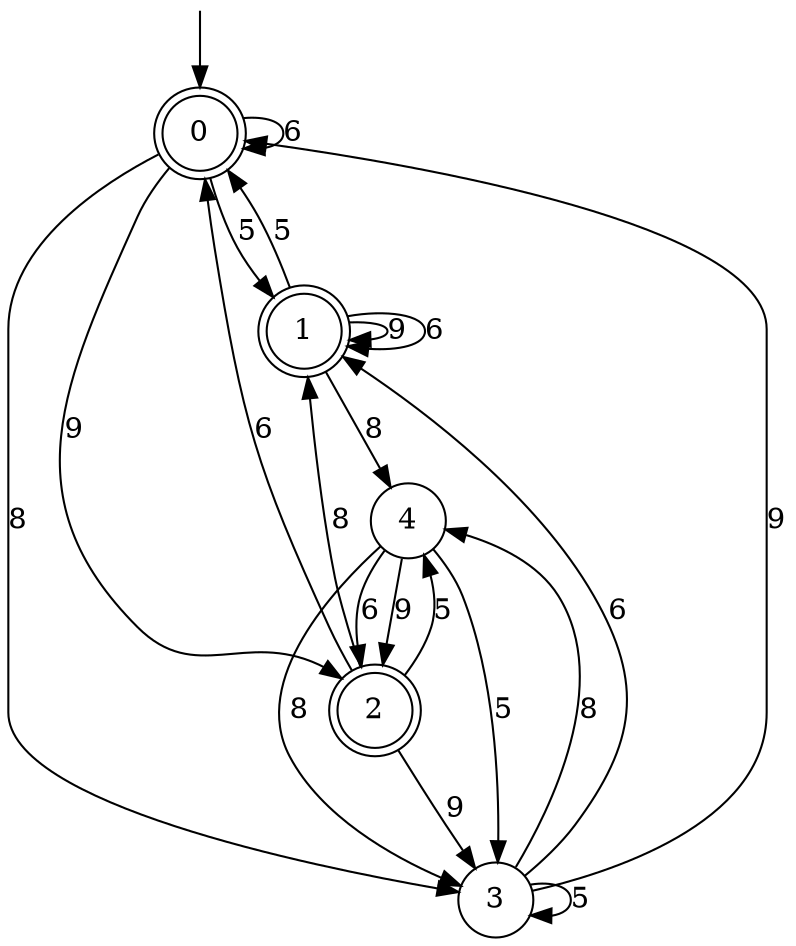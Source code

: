 digraph g {

	s0 [shape="doublecircle" label="0"];
	s1 [shape="doublecircle" label="1"];
	s2 [shape="doublecircle" label="2"];
	s3 [shape="circle" label="3"];
	s4 [shape="circle" label="4"];
	s0 -> s1 [label="5"];
	s0 -> s2 [label="9"];
	s0 -> s3 [label="8"];
	s0 -> s0 [label="6"];
	s1 -> s0 [label="5"];
	s1 -> s1 [label="9"];
	s1 -> s4 [label="8"];
	s1 -> s1 [label="6"];
	s2 -> s4 [label="5"];
	s2 -> s3 [label="9"];
	s2 -> s1 [label="8"];
	s2 -> s0 [label="6"];
	s3 -> s3 [label="5"];
	s3 -> s0 [label="9"];
	s3 -> s4 [label="8"];
	s3 -> s1 [label="6"];
	s4 -> s3 [label="5"];
	s4 -> s2 [label="9"];
	s4 -> s3 [label="8"];
	s4 -> s2 [label="6"];

__start0 [label="" shape="none" width="0" height="0"];
__start0 -> s0;

}
